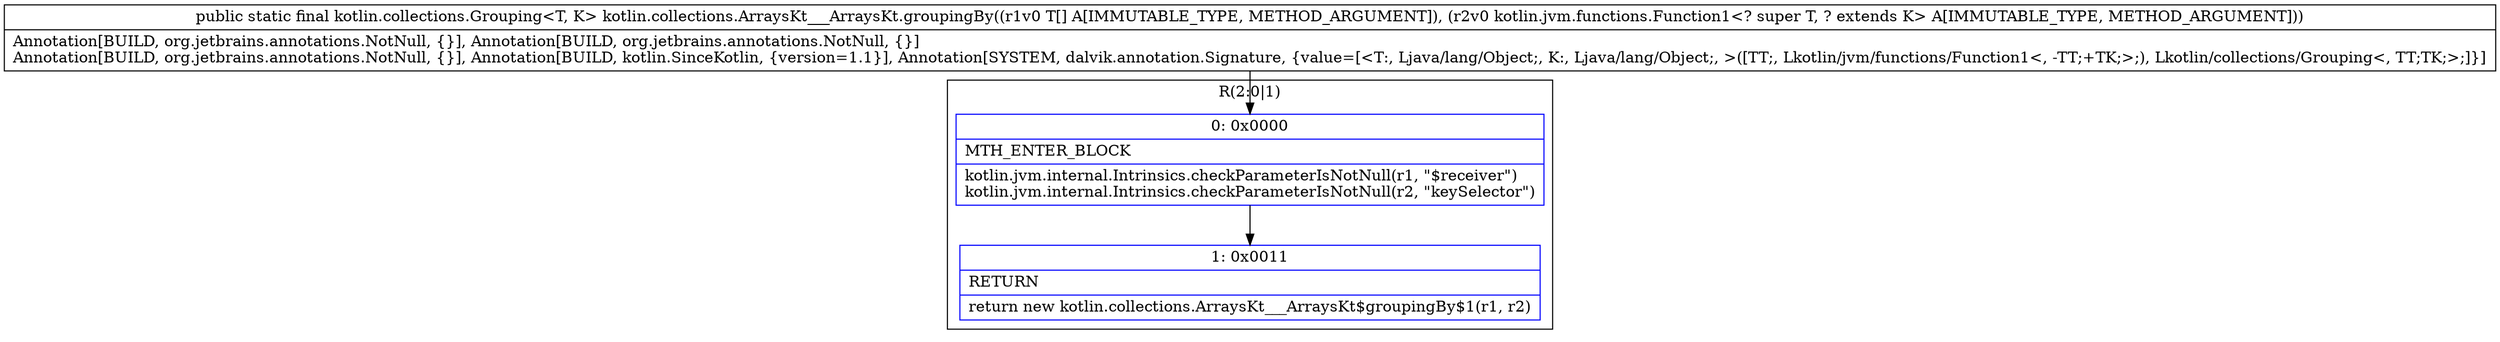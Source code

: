 digraph "CFG forkotlin.collections.ArraysKt___ArraysKt.groupingBy([Ljava\/lang\/Object;Lkotlin\/jvm\/functions\/Function1;)Lkotlin\/collections\/Grouping;" {
subgraph cluster_Region_286169585 {
label = "R(2:0|1)";
node [shape=record,color=blue];
Node_0 [shape=record,label="{0\:\ 0x0000|MTH_ENTER_BLOCK\l|kotlin.jvm.internal.Intrinsics.checkParameterIsNotNull(r1, \"$receiver\")\lkotlin.jvm.internal.Intrinsics.checkParameterIsNotNull(r2, \"keySelector\")\l}"];
Node_1 [shape=record,label="{1\:\ 0x0011|RETURN\l|return new kotlin.collections.ArraysKt___ArraysKt$groupingBy$1(r1, r2)\l}"];
}
MethodNode[shape=record,label="{public static final kotlin.collections.Grouping\<T, K\> kotlin.collections.ArraysKt___ArraysKt.groupingBy((r1v0 T[] A[IMMUTABLE_TYPE, METHOD_ARGUMENT]), (r2v0 kotlin.jvm.functions.Function1\<? super T, ? extends K\> A[IMMUTABLE_TYPE, METHOD_ARGUMENT]))  | Annotation[BUILD, org.jetbrains.annotations.NotNull, \{\}], Annotation[BUILD, org.jetbrains.annotations.NotNull, \{\}]\lAnnotation[BUILD, org.jetbrains.annotations.NotNull, \{\}], Annotation[BUILD, kotlin.SinceKotlin, \{version=1.1\}], Annotation[SYSTEM, dalvik.annotation.Signature, \{value=[\<T:, Ljava\/lang\/Object;, K:, Ljava\/lang\/Object;, \>([TT;, Lkotlin\/jvm\/functions\/Function1\<, \-TT;+TK;\>;), Lkotlin\/collections\/Grouping\<, TT;TK;\>;]\}]\l}"];
MethodNode -> Node_0;
Node_0 -> Node_1;
}

